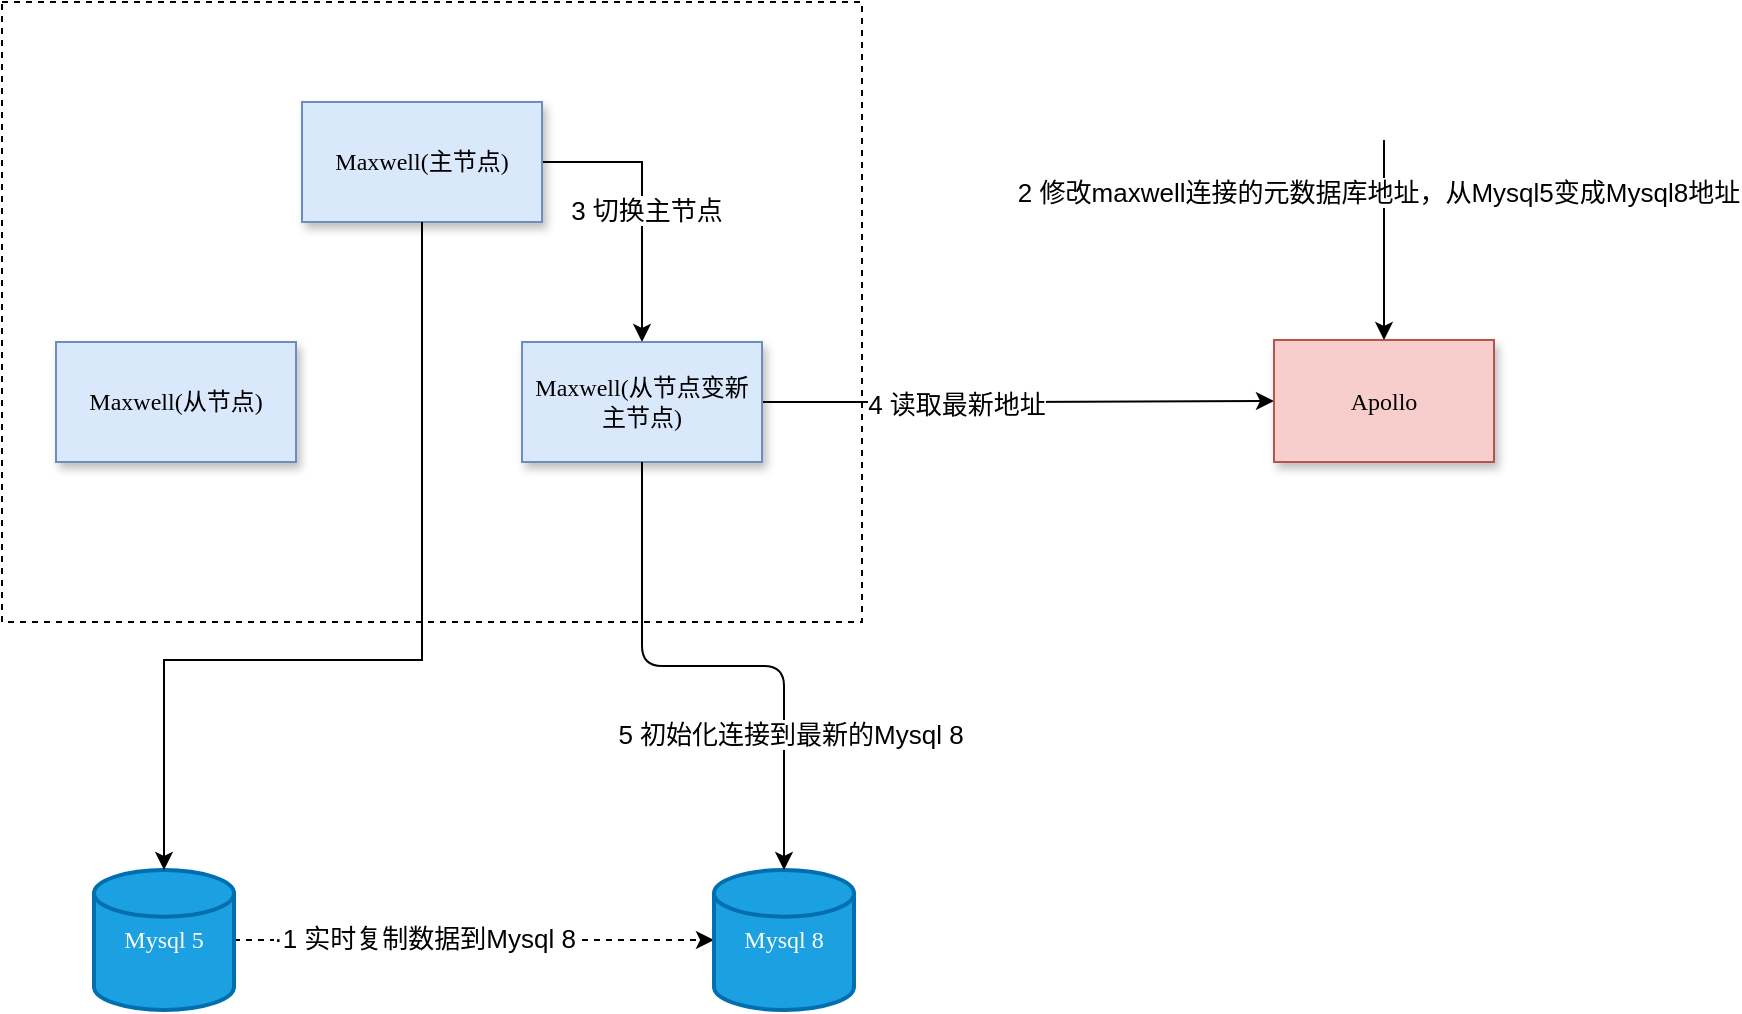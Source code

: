 <mxfile version="24.7.10">
  <diagram name="第 1 页" id="tgMQHVBDHuroJmxmnegw">
    <mxGraphModel dx="1242" dy="743" grid="1" gridSize="10" guides="1" tooltips="1" connect="1" arrows="1" fold="1" page="1" pageScale="1" pageWidth="1654" pageHeight="1169" math="0" shadow="0">
      <root>
        <mxCell id="0" />
        <mxCell id="1" parent="0" />
        <mxCell id="5ok6LgYU1fo5nk2AM2nL-2" style="edgeStyle=orthogonalEdgeStyle;rounded=0;orthogonalLoop=1;jettySize=auto;html=1;exitX=1;exitY=0.5;exitDx=0;exitDy=0;entryX=0;entryY=0.5;entryDx=0;entryDy=0;" edge="1" parent="1" source="4xmi2rFlR5mBMx5Cte2i-2" target="4xmi2rFlR5mBMx5Cte2i-7">
          <mxGeometry relative="1" as="geometry" />
        </mxCell>
        <mxCell id="5ok6LgYU1fo5nk2AM2nL-13" value="4 读取最新地址" style="edgeLabel;html=1;align=center;verticalAlign=middle;resizable=0;points=[];fontSize=13;" vertex="1" connectable="0" parent="5ok6LgYU1fo5nk2AM2nL-2">
          <mxGeometry x="-0.244" y="-1" relative="1" as="geometry">
            <mxPoint as="offset" />
          </mxGeometry>
        </mxCell>
        <mxCell id="X7fMvcYtnIwSlndWAkHu-61" value="" style="rounded=0;whiteSpace=wrap;html=1;fillColor=none;dashed=1;" parent="1" vertex="1">
          <mxGeometry x="604" y="201" width="430" height="310" as="geometry" />
        </mxCell>
        <mxCell id="5ok6LgYU1fo5nk2AM2nL-9" style="edgeStyle=orthogonalEdgeStyle;rounded=0;orthogonalLoop=1;jettySize=auto;html=1;exitX=1;exitY=0.5;exitDx=0;exitDy=0;entryX=0.5;entryY=0;entryDx=0;entryDy=0;" edge="1" parent="1" source="M2bukFVJOcPTOaZUWw6n-1" target="4xmi2rFlR5mBMx5Cte2i-2">
          <mxGeometry relative="1" as="geometry" />
        </mxCell>
        <mxCell id="5ok6LgYU1fo5nk2AM2nL-10" value="3 切换主节点" style="edgeLabel;html=1;align=center;verticalAlign=middle;resizable=0;points=[];fontSize=13;" vertex="1" connectable="0" parent="5ok6LgYU1fo5nk2AM2nL-9">
          <mxGeometry x="0.057" y="2" relative="1" as="geometry">
            <mxPoint as="offset" />
          </mxGeometry>
        </mxCell>
        <mxCell id="M2bukFVJOcPTOaZUWw6n-1" value="Maxwell(主节点)" style="rounded=0;whiteSpace=wrap;html=1;fillColor=#dae8fc;strokeColor=#6c8ebf;shadow=1;fontFamily=Tahoma;" parent="1" vertex="1">
          <mxGeometry x="754" y="251" width="120" height="60" as="geometry" />
        </mxCell>
        <mxCell id="5ok6LgYU1fo5nk2AM2nL-4" style="edgeStyle=orthogonalEdgeStyle;rounded=0;orthogonalLoop=1;jettySize=auto;html=1;exitX=1;exitY=0.5;exitDx=0;exitDy=0;exitPerimeter=0;dashed=1;" edge="1" parent="1" source="biFFm7S5w4ii-SgIbjmA-2" target="4xmi2rFlR5mBMx5Cte2i-3">
          <mxGeometry relative="1" as="geometry" />
        </mxCell>
        <mxCell id="5ok6LgYU1fo5nk2AM2nL-6" value="·1 实时复制数据到Mysql 8" style="edgeLabel;html=1;align=center;verticalAlign=middle;resizable=0;points=[];fontSize=13;" vertex="1" connectable="0" parent="5ok6LgYU1fo5nk2AM2nL-4">
          <mxGeometry x="-0.208" y="1" relative="1" as="geometry">
            <mxPoint as="offset" />
          </mxGeometry>
        </mxCell>
        <mxCell id="biFFm7S5w4ii-SgIbjmA-2" value="Mysql 5" style="strokeWidth=2;html=1;shape=mxgraph.flowchart.database;whiteSpace=wrap;fillColor=#1ba1e2;fontColor=#ffffff;strokeColor=#006EAF;fontFamily=Tahoma;" parent="1" vertex="1">
          <mxGeometry x="650" y="635" width="70" height="70" as="geometry" />
        </mxCell>
        <mxCell id="4xmi2rFlR5mBMx5Cte2i-1" value="Maxwell(从节点)" style="rounded=0;whiteSpace=wrap;html=1;fillColor=#dae8fc;strokeColor=#6c8ebf;shadow=1;fontFamily=Tahoma;" parent="1" vertex="1">
          <mxGeometry x="631" y="371" width="120" height="60" as="geometry" />
        </mxCell>
        <mxCell id="4xmi2rFlR5mBMx5Cte2i-2" value="Maxwell(从节点变新主节点)" style="rounded=0;whiteSpace=wrap;html=1;fillColor=#dae8fc;strokeColor=#6c8ebf;shadow=1;fontFamily=Tahoma;" parent="1" vertex="1">
          <mxGeometry x="864" y="371" width="120" height="60" as="geometry" />
        </mxCell>
        <mxCell id="4xmi2rFlR5mBMx5Cte2i-3" value="Mysql 8" style="strokeWidth=2;html=1;shape=mxgraph.flowchart.database;whiteSpace=wrap;fillColor=#1ba1e2;fontColor=#ffffff;strokeColor=#006EAF;fontFamily=Tahoma;" parent="1" vertex="1">
          <mxGeometry x="960" y="635" width="70" height="70" as="geometry" />
        </mxCell>
        <mxCell id="4xmi2rFlR5mBMx5Cte2i-7" value="Apollo" style="rounded=0;whiteSpace=wrap;html=1;fillColor=#f8cecc;strokeColor=#b85450;shadow=1;fontFamily=Tahoma;" parent="1" vertex="1">
          <mxGeometry x="1240" y="370" width="110" height="61" as="geometry" />
        </mxCell>
        <mxCell id="5ok6LgYU1fo5nk2AM2nL-3" style="edgeStyle=orthogonalEdgeStyle;rounded=0;orthogonalLoop=1;jettySize=auto;html=1;exitX=0.5;exitY=1;exitDx=0;exitDy=0;entryX=0.5;entryY=0;entryDx=0;entryDy=0;entryPerimeter=0;" edge="1" parent="1" source="M2bukFVJOcPTOaZUWw6n-1" target="biFFm7S5w4ii-SgIbjmA-2">
          <mxGeometry relative="1" as="geometry">
            <Array as="points">
              <mxPoint x="814" y="530" />
              <mxPoint x="685" y="530" />
            </Array>
          </mxGeometry>
        </mxCell>
        <mxCell id="5ok6LgYU1fo5nk2AM2nL-7" value="" style="endArrow=classic;html=1;rounded=0;entryX=0.5;entryY=0;entryDx=0;entryDy=0;" edge="1" parent="1" target="4xmi2rFlR5mBMx5Cte2i-7">
          <mxGeometry width="50" height="50" relative="1" as="geometry">
            <mxPoint x="1295" y="270" as="sourcePoint" />
            <mxPoint x="1310" y="150" as="targetPoint" />
          </mxGeometry>
        </mxCell>
        <mxCell id="5ok6LgYU1fo5nk2AM2nL-8" value="2 修改maxwell连接的元数据库地址，从Mysql5变成Mysql8地址" style="edgeLabel;html=1;align=center;verticalAlign=middle;resizable=0;points=[];fontSize=13;" vertex="1" connectable="0" parent="5ok6LgYU1fo5nk2AM2nL-7">
          <mxGeometry x="-0.49" y="-3" relative="1" as="geometry">
            <mxPoint as="offset" />
          </mxGeometry>
        </mxCell>
        <mxCell id="5ok6LgYU1fo5nk2AM2nL-11" style="edgeStyle=orthogonalEdgeStyle;rounded=1;orthogonalLoop=1;jettySize=auto;html=1;exitX=0.5;exitY=1;exitDx=0;exitDy=0;entryX=0.5;entryY=0;entryDx=0;entryDy=0;entryPerimeter=0;curved=0;" edge="1" parent="1" source="4xmi2rFlR5mBMx5Cte2i-2" target="4xmi2rFlR5mBMx5Cte2i-3">
          <mxGeometry relative="1" as="geometry" />
        </mxCell>
        <mxCell id="5ok6LgYU1fo5nk2AM2nL-14" value="&lt;span style=&quot;font-size: 13px;&quot;&gt;5 初始化连接到最新的Mysql 8&lt;/span&gt;" style="edgeLabel;html=1;align=center;verticalAlign=middle;resizable=0;points=[];" vertex="1" connectable="0" parent="5ok6LgYU1fo5nk2AM2nL-11">
          <mxGeometry x="0.505" y="3" relative="1" as="geometry">
            <mxPoint as="offset" />
          </mxGeometry>
        </mxCell>
      </root>
    </mxGraphModel>
  </diagram>
</mxfile>
